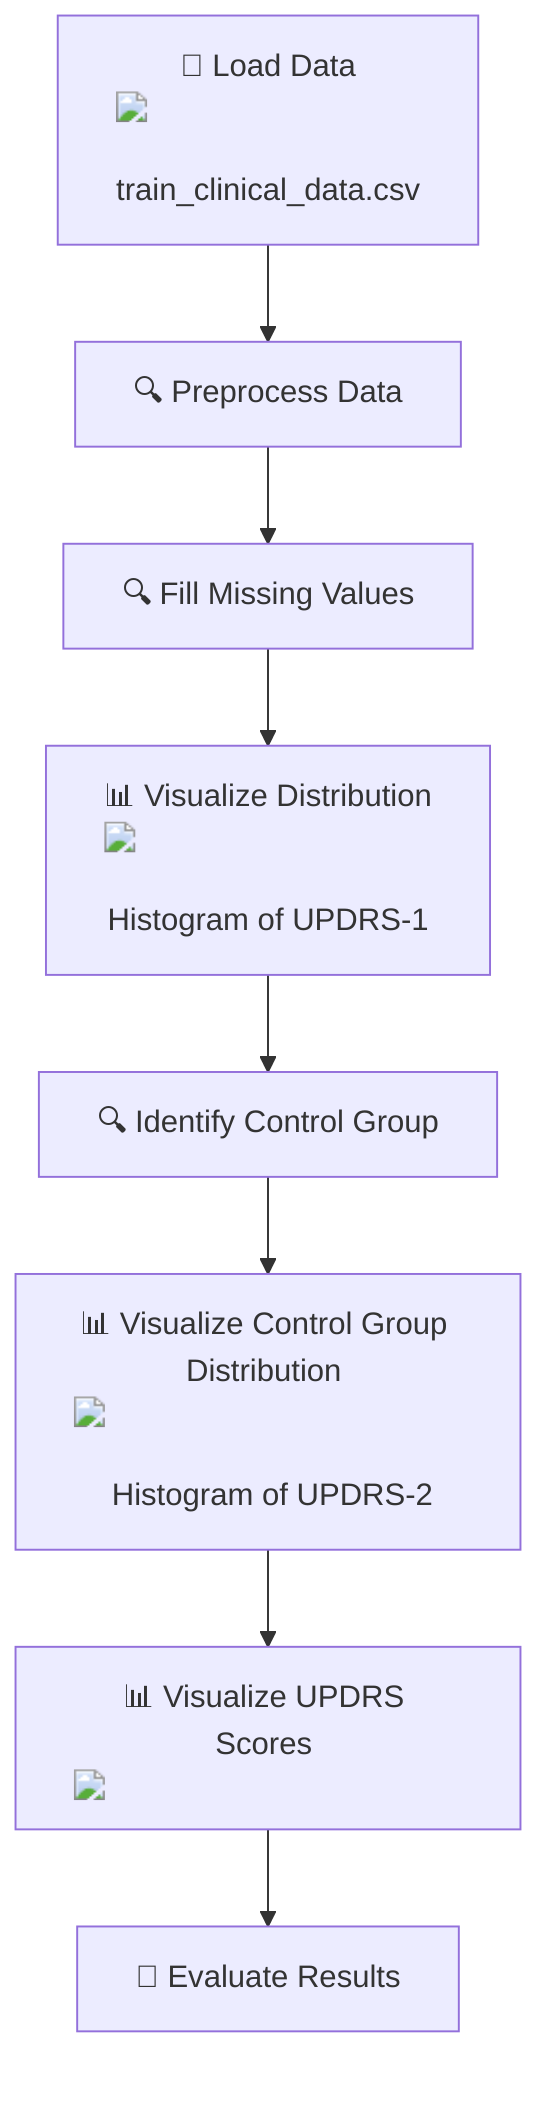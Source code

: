graph TD;
    A["📂 Load Data <img src='file.svg' /> <br/> train_clinical_data.csv"] --> B["🔍 Preprocess Data"];
    B --> C["🔍 Fill Missing Values"];
    C --> D["📊 Visualize Distribution <img src='hist_template.svg' /> <br/> Histogram of UPDRS-1"];
    D --> E["🔍 Identify Control Group"];
    E --> F["📊 Visualize Control Group Distribution <img src='hist_template.svg' /> <br/> Histogram of UPDRS-2"];
    F --> G["📊 Visualize UPDRS Scores <img src='hist_template.svg' />"];
    G --> H["🧐 Evaluate Results"];